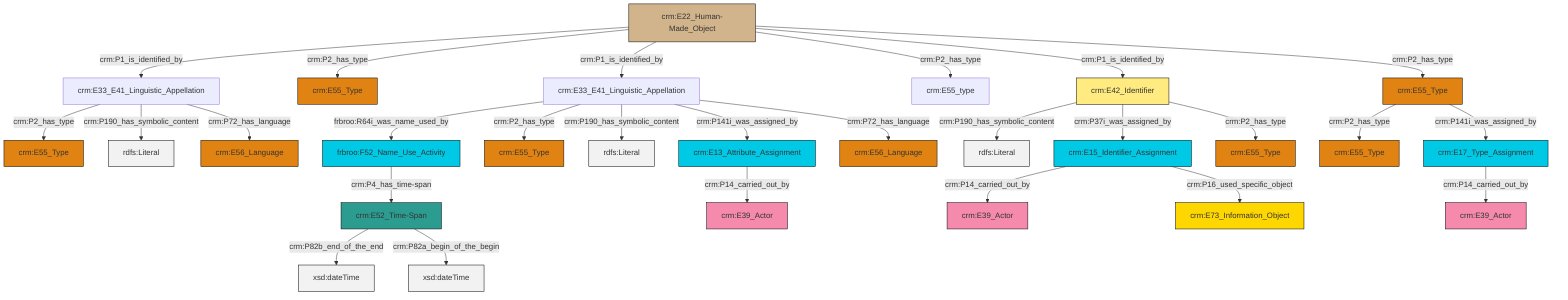 graph TD
classDef Literal fill:#f2f2f2,stroke:#000000;
classDef CRM_Entity fill:#FFFFFF,stroke:#000000;
classDef Temporal_Entity fill:#00C9E6, stroke:#000000;
classDef Type fill:#E18312, stroke:#000000;
classDef Time-Span fill:#2C9C91, stroke:#000000;
classDef Appellation fill:#FFEB7F, stroke:#000000;
classDef Place fill:#008836, stroke:#000000;
classDef Persistent_Item fill:#B266B2, stroke:#000000;
classDef Conceptual_Object fill:#FFD700, stroke:#000000;
classDef Physical_Thing fill:#D2B48C, stroke:#000000;
classDef Actor fill:#f58aad, stroke:#000000;
classDef PC_Classes fill:#4ce600, stroke:#000000;
classDef Multi fill:#cccccc,stroke:#000000;

2["crm:E33_E41_Linguistic_Appellation"]:::Default -->|crm:P2_has_type| 3["crm:E55_Type"]:::Type
4["frbroo:F52_Name_Use_Activity"]:::Temporal_Entity -->|crm:P4_has_time-span| 5["crm:E52_Time-Span"]:::Time-Span
6["crm:E42_Identifier"]:::Appellation -->|crm:P190_has_symbolic_content| 7[rdfs:Literal]:::Literal
5["crm:E52_Time-Span"]:::Time-Span -->|crm:P82b_end_of_the_end| 10[xsd:dateTime]:::Literal
17["crm:E22_Human-Made_Object"]:::Physical_Thing -->|crm:P1_is_identified_by| 2["crm:E33_E41_Linguistic_Appellation"]:::Default
0["crm:E15_Identifier_Assignment"]:::Temporal_Entity -->|crm:P14_carried_out_by| 8["crm:E39_Actor"]:::Actor
11["crm:E33_E41_Linguistic_Appellation"]:::Default -->|frbroo:R64i_was_name_used_by| 4["frbroo:F52_Name_Use_Activity"]:::Temporal_Entity
20["crm:E13_Attribute_Assignment"]:::Temporal_Entity -->|crm:P14_carried_out_by| 21["crm:E39_Actor"]:::Actor
11["crm:E33_E41_Linguistic_Appellation"]:::Default -->|crm:P2_has_type| 22["crm:E55_Type"]:::Type
17["crm:E22_Human-Made_Object"]:::Physical_Thing -->|crm:P2_has_type| 18["crm:E55_Type"]:::Type
17["crm:E22_Human-Made_Object"]:::Physical_Thing -->|crm:P1_is_identified_by| 11["crm:E33_E41_Linguistic_Appellation"]:::Default
11["crm:E33_E41_Linguistic_Appellation"]:::Default -->|crm:P190_has_symbolic_content| 24[rdfs:Literal]:::Literal
17["crm:E22_Human-Made_Object"]:::Physical_Thing -->|crm:P2_has_type| 25["crm:E55_type"]:::Default
2["crm:E33_E41_Linguistic_Appellation"]:::Default -->|crm:P190_has_symbolic_content| 26[rdfs:Literal]:::Literal
6["crm:E42_Identifier"]:::Appellation -->|crm:P37i_was_assigned_by| 0["crm:E15_Identifier_Assignment"]:::Temporal_Entity
17["crm:E22_Human-Made_Object"]:::Physical_Thing -->|crm:P1_is_identified_by| 6["crm:E42_Identifier"]:::Appellation
17["crm:E22_Human-Made_Object"]:::Physical_Thing -->|crm:P2_has_type| 15["crm:E55_Type"]:::Type
11["crm:E33_E41_Linguistic_Appellation"]:::Default -->|crm:P141i_was_assigned_by| 20["crm:E13_Attribute_Assignment"]:::Temporal_Entity
15["crm:E55_Type"]:::Type -->|crm:P2_has_type| 27["crm:E55_Type"]:::Type
0["crm:E15_Identifier_Assignment"]:::Temporal_Entity -->|crm:P16_used_specific_object| 37["crm:E73_Information_Object"]:::Conceptual_Object
30["crm:E17_Type_Assignment"]:::Temporal_Entity -->|crm:P14_carried_out_by| 35["crm:E39_Actor"]:::Actor
11["crm:E33_E41_Linguistic_Appellation"]:::Default -->|crm:P72_has_language| 13["crm:E56_Language"]:::Type
15["crm:E55_Type"]:::Type -->|crm:P141i_was_assigned_by| 30["crm:E17_Type_Assignment"]:::Temporal_Entity
6["crm:E42_Identifier"]:::Appellation -->|crm:P2_has_type| 44["crm:E55_Type"]:::Type
5["crm:E52_Time-Span"]:::Time-Span -->|crm:P82a_begin_of_the_begin| 50[xsd:dateTime]:::Literal
2["crm:E33_E41_Linguistic_Appellation"]:::Default -->|crm:P72_has_language| 32["crm:E56_Language"]:::Type